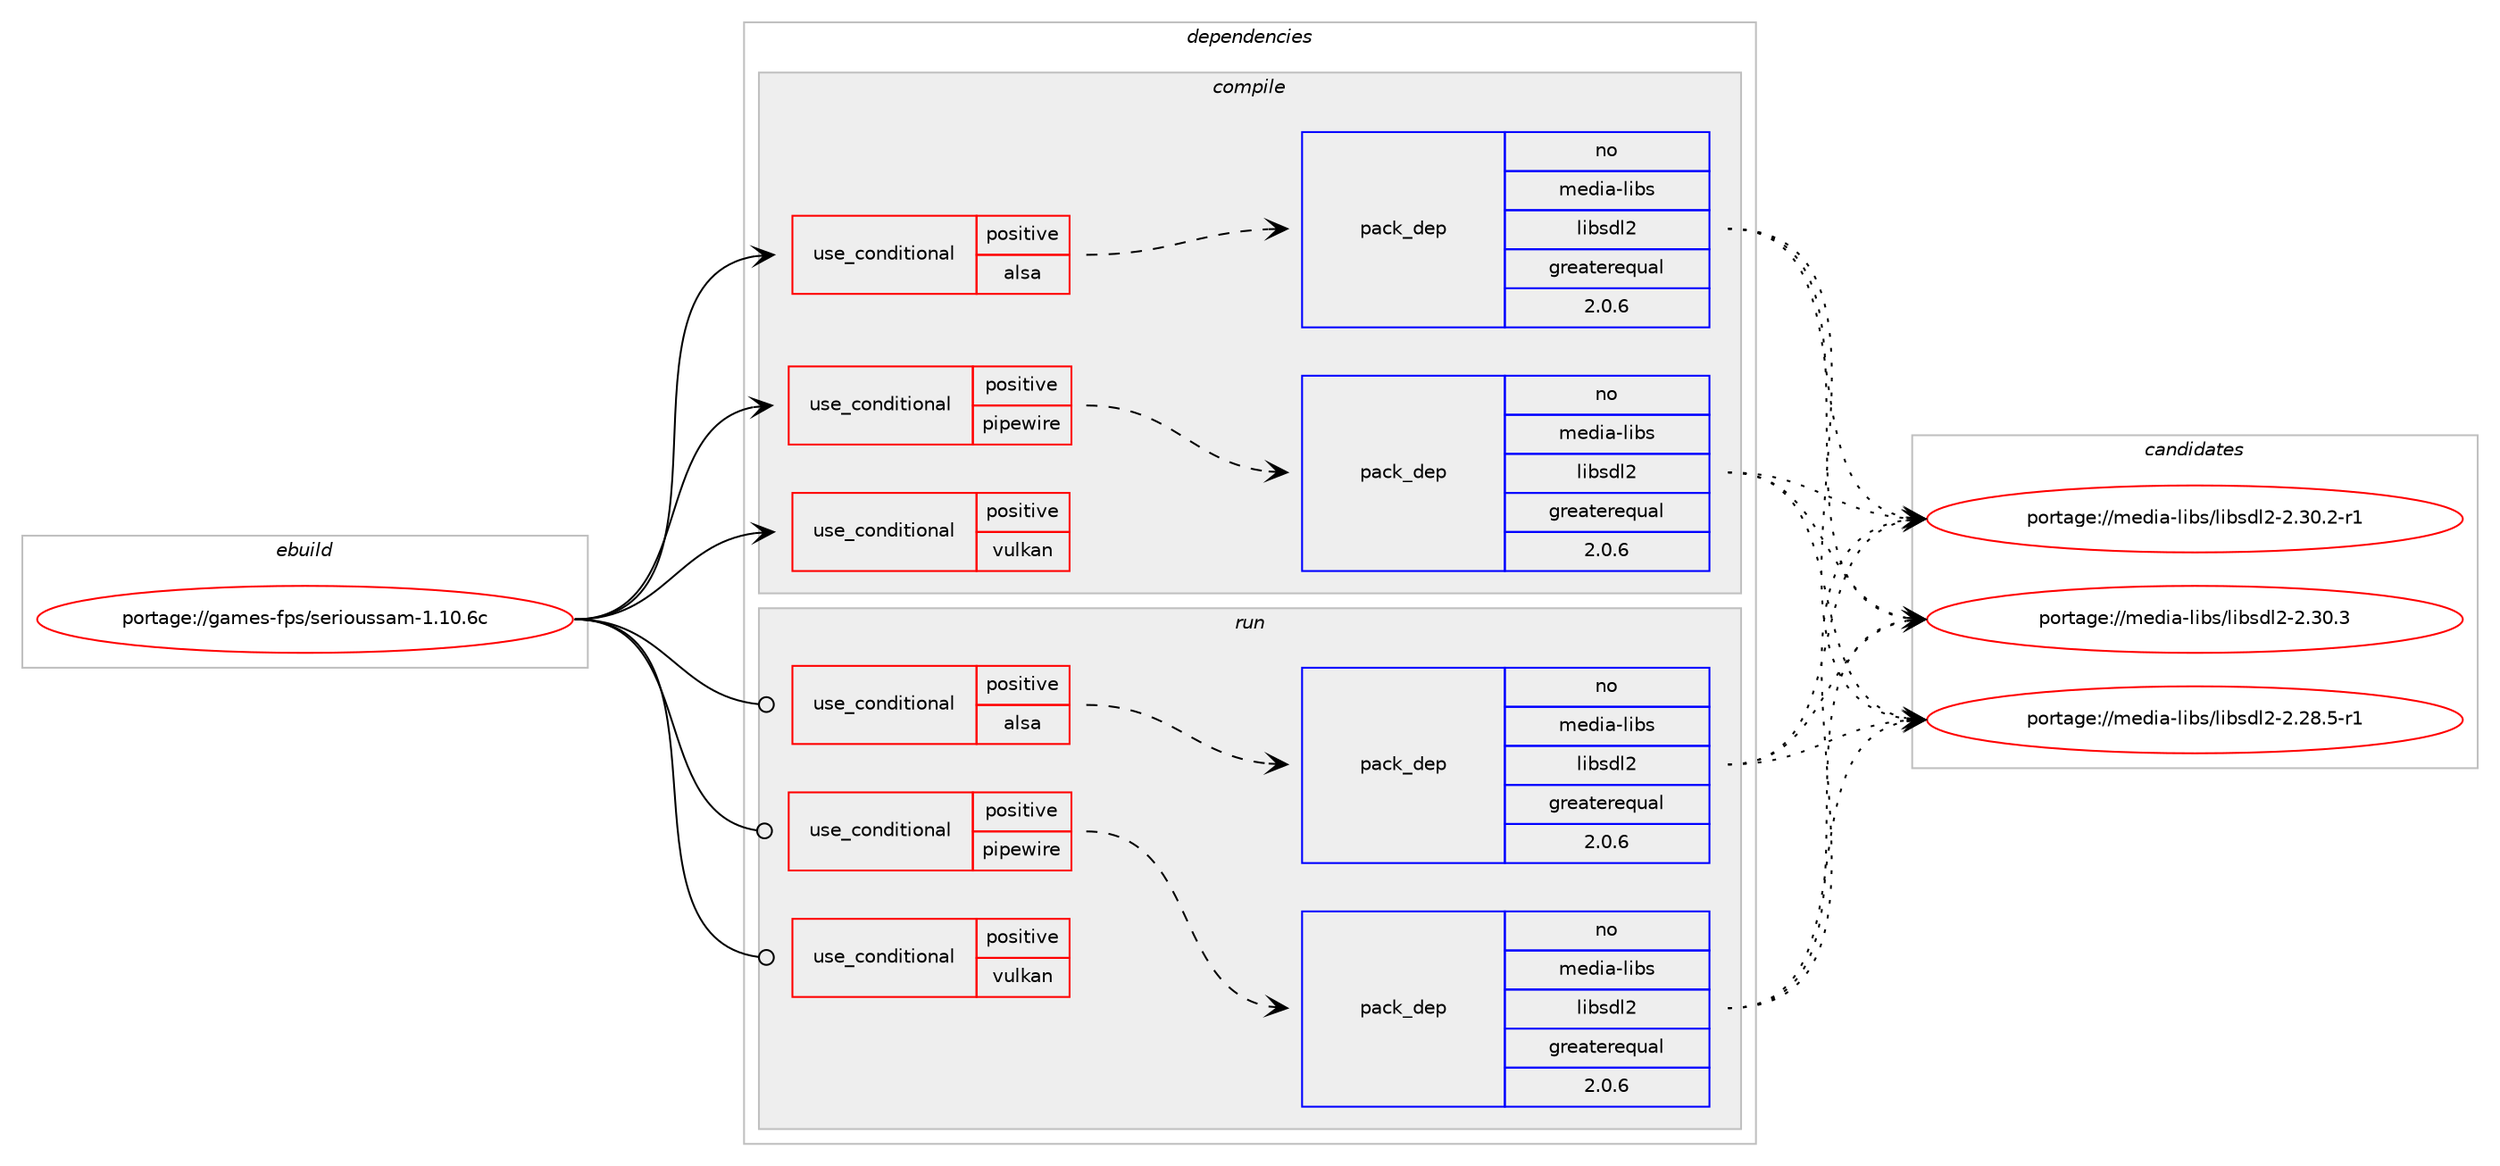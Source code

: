 digraph prolog {

# *************
# Graph options
# *************

newrank=true;
concentrate=true;
compound=true;
graph [rankdir=LR,fontname=Helvetica,fontsize=10,ranksep=1.5];#, ranksep=2.5, nodesep=0.2];
edge  [arrowhead=vee];
node  [fontname=Helvetica,fontsize=10];

# **********
# The ebuild
# **********

subgraph cluster_leftcol {
color=gray;
rank=same;
label=<<i>ebuild</i>>;
id [label="portage://games-fps/serioussam-1.10.6c", color=red, width=4, href="../games-fps/serioussam-1.10.6c.svg"];
}

# ****************
# The dependencies
# ****************

subgraph cluster_midcol {
color=gray;
label=<<i>dependencies</i>>;
subgraph cluster_compile {
fillcolor="#eeeeee";
style=filled;
label=<<i>compile</i>>;
subgraph cond62605 {
dependency115689 [label=<<TABLE BORDER="0" CELLBORDER="1" CELLSPACING="0" CELLPADDING="4"><TR><TD ROWSPAN="3" CELLPADDING="10">use_conditional</TD></TR><TR><TD>positive</TD></TR><TR><TD>alsa</TD></TR></TABLE>>, shape=none, color=red];
subgraph pack51601 {
dependency115690 [label=<<TABLE BORDER="0" CELLBORDER="1" CELLSPACING="0" CELLPADDING="4" WIDTH="220"><TR><TD ROWSPAN="6" CELLPADDING="30">pack_dep</TD></TR><TR><TD WIDTH="110">no</TD></TR><TR><TD>media-libs</TD></TR><TR><TD>libsdl2</TD></TR><TR><TD>greaterequal</TD></TR><TR><TD>2.0.6</TD></TR></TABLE>>, shape=none, color=blue];
}
dependency115689:e -> dependency115690:w [weight=20,style="dashed",arrowhead="vee"];
}
id:e -> dependency115689:w [weight=20,style="solid",arrowhead="vee"];
subgraph cond62606 {
dependency115691 [label=<<TABLE BORDER="0" CELLBORDER="1" CELLSPACING="0" CELLPADDING="4"><TR><TD ROWSPAN="3" CELLPADDING="10">use_conditional</TD></TR><TR><TD>positive</TD></TR><TR><TD>pipewire</TD></TR></TABLE>>, shape=none, color=red];
subgraph pack51602 {
dependency115692 [label=<<TABLE BORDER="0" CELLBORDER="1" CELLSPACING="0" CELLPADDING="4" WIDTH="220"><TR><TD ROWSPAN="6" CELLPADDING="30">pack_dep</TD></TR><TR><TD WIDTH="110">no</TD></TR><TR><TD>media-libs</TD></TR><TR><TD>libsdl2</TD></TR><TR><TD>greaterequal</TD></TR><TR><TD>2.0.6</TD></TR></TABLE>>, shape=none, color=blue];
}
dependency115691:e -> dependency115692:w [weight=20,style="dashed",arrowhead="vee"];
}
id:e -> dependency115691:w [weight=20,style="solid",arrowhead="vee"];
subgraph cond62607 {
dependency115693 [label=<<TABLE BORDER="0" CELLBORDER="1" CELLSPACING="0" CELLPADDING="4"><TR><TD ROWSPAN="3" CELLPADDING="10">use_conditional</TD></TR><TR><TD>positive</TD></TR><TR><TD>vulkan</TD></TR></TABLE>>, shape=none, color=red];
# *** BEGIN UNKNOWN DEPENDENCY TYPE (TODO) ***
# dependency115693 -> package_dependency(portage://games-fps/serioussam-1.10.6c,install,no,dev-util,vulkan-headers,none,[,,],[],[])
# *** END UNKNOWN DEPENDENCY TYPE (TODO) ***

# *** BEGIN UNKNOWN DEPENDENCY TYPE (TODO) ***
# dependency115693 -> package_dependency(portage://games-fps/serioussam-1.10.6c,install,no,media-libs,vulkan-loader,none,[,,],[],[])
# *** END UNKNOWN DEPENDENCY TYPE (TODO) ***

# *** BEGIN UNKNOWN DEPENDENCY TYPE (TODO) ***
# dependency115693 -> package_dependency(portage://games-fps/serioussam-1.10.6c,install,no,media-libs,libsdl2,none,[,,],[],[use(enable(video),none),use(enable(joystick),none),use(enable(opengl),none),use(enable(vulkan),none)])
# *** END UNKNOWN DEPENDENCY TYPE (TODO) ***

}
id:e -> dependency115693:w [weight=20,style="solid",arrowhead="vee"];
# *** BEGIN UNKNOWN DEPENDENCY TYPE (TODO) ***
# id -> package_dependency(portage://games-fps/serioussam-1.10.6c,install,no,games-fps,serioussam-tfe-data,none,[,,],[],[])
# *** END UNKNOWN DEPENDENCY TYPE (TODO) ***

# *** BEGIN UNKNOWN DEPENDENCY TYPE (TODO) ***
# id -> package_dependency(portage://games-fps/serioussam-1.10.6c,install,no,games-fps,serioussam-tse-data,none,[,,],[],[])
# *** END UNKNOWN DEPENDENCY TYPE (TODO) ***

# *** BEGIN UNKNOWN DEPENDENCY TYPE (TODO) ***
# id -> package_dependency(portage://games-fps/serioussam-1.10.6c,install,no,media-libs,libsdl2,none,[,,],[],[use(enable(video),none),use(enable(joystick),none),use(enable(opengl),none)])
# *** END UNKNOWN DEPENDENCY TYPE (TODO) ***

# *** BEGIN UNKNOWN DEPENDENCY TYPE (TODO) ***
# id -> package_dependency(portage://games-fps/serioussam-1.10.6c,install,no,media-libs,libvorbis,none,[,,],[],[])
# *** END UNKNOWN DEPENDENCY TYPE (TODO) ***

# *** BEGIN UNKNOWN DEPENDENCY TYPE (TODO) ***
# id -> package_dependency(portage://games-fps/serioussam-1.10.6c,install,no,sys-libs,zlib,none,[,,],[],[])
# *** END UNKNOWN DEPENDENCY TYPE (TODO) ***

}
subgraph cluster_compileandrun {
fillcolor="#eeeeee";
style=filled;
label=<<i>compile and run</i>>;
}
subgraph cluster_run {
fillcolor="#eeeeee";
style=filled;
label=<<i>run</i>>;
subgraph cond62608 {
dependency115694 [label=<<TABLE BORDER="0" CELLBORDER="1" CELLSPACING="0" CELLPADDING="4"><TR><TD ROWSPAN="3" CELLPADDING="10">use_conditional</TD></TR><TR><TD>positive</TD></TR><TR><TD>alsa</TD></TR></TABLE>>, shape=none, color=red];
subgraph pack51603 {
dependency115695 [label=<<TABLE BORDER="0" CELLBORDER="1" CELLSPACING="0" CELLPADDING="4" WIDTH="220"><TR><TD ROWSPAN="6" CELLPADDING="30">pack_dep</TD></TR><TR><TD WIDTH="110">no</TD></TR><TR><TD>media-libs</TD></TR><TR><TD>libsdl2</TD></TR><TR><TD>greaterequal</TD></TR><TR><TD>2.0.6</TD></TR></TABLE>>, shape=none, color=blue];
}
dependency115694:e -> dependency115695:w [weight=20,style="dashed",arrowhead="vee"];
}
id:e -> dependency115694:w [weight=20,style="solid",arrowhead="odot"];
subgraph cond62609 {
dependency115696 [label=<<TABLE BORDER="0" CELLBORDER="1" CELLSPACING="0" CELLPADDING="4"><TR><TD ROWSPAN="3" CELLPADDING="10">use_conditional</TD></TR><TR><TD>positive</TD></TR><TR><TD>pipewire</TD></TR></TABLE>>, shape=none, color=red];
subgraph pack51604 {
dependency115697 [label=<<TABLE BORDER="0" CELLBORDER="1" CELLSPACING="0" CELLPADDING="4" WIDTH="220"><TR><TD ROWSPAN="6" CELLPADDING="30">pack_dep</TD></TR><TR><TD WIDTH="110">no</TD></TR><TR><TD>media-libs</TD></TR><TR><TD>libsdl2</TD></TR><TR><TD>greaterequal</TD></TR><TR><TD>2.0.6</TD></TR></TABLE>>, shape=none, color=blue];
}
dependency115696:e -> dependency115697:w [weight=20,style="dashed",arrowhead="vee"];
}
id:e -> dependency115696:w [weight=20,style="solid",arrowhead="odot"];
subgraph cond62610 {
dependency115698 [label=<<TABLE BORDER="0" CELLBORDER="1" CELLSPACING="0" CELLPADDING="4"><TR><TD ROWSPAN="3" CELLPADDING="10">use_conditional</TD></TR><TR><TD>positive</TD></TR><TR><TD>vulkan</TD></TR></TABLE>>, shape=none, color=red];
# *** BEGIN UNKNOWN DEPENDENCY TYPE (TODO) ***
# dependency115698 -> package_dependency(portage://games-fps/serioussam-1.10.6c,run,no,dev-util,vulkan-headers,none,[,,],[],[])
# *** END UNKNOWN DEPENDENCY TYPE (TODO) ***

# *** BEGIN UNKNOWN DEPENDENCY TYPE (TODO) ***
# dependency115698 -> package_dependency(portage://games-fps/serioussam-1.10.6c,run,no,media-libs,vulkan-loader,none,[,,],[],[])
# *** END UNKNOWN DEPENDENCY TYPE (TODO) ***

# *** BEGIN UNKNOWN DEPENDENCY TYPE (TODO) ***
# dependency115698 -> package_dependency(portage://games-fps/serioussam-1.10.6c,run,no,media-libs,libsdl2,none,[,,],[],[use(enable(video),none),use(enable(joystick),none),use(enable(opengl),none),use(enable(vulkan),none)])
# *** END UNKNOWN DEPENDENCY TYPE (TODO) ***

}
id:e -> dependency115698:w [weight=20,style="solid",arrowhead="odot"];
# *** BEGIN UNKNOWN DEPENDENCY TYPE (TODO) ***
# id -> package_dependency(portage://games-fps/serioussam-1.10.6c,run,no,games-fps,serioussam-tfe-data,none,[,,],[],[])
# *** END UNKNOWN DEPENDENCY TYPE (TODO) ***

# *** BEGIN UNKNOWN DEPENDENCY TYPE (TODO) ***
# id -> package_dependency(portage://games-fps/serioussam-1.10.6c,run,no,games-fps,serioussam-tse-data,none,[,,],[],[])
# *** END UNKNOWN DEPENDENCY TYPE (TODO) ***

# *** BEGIN UNKNOWN DEPENDENCY TYPE (TODO) ***
# id -> package_dependency(portage://games-fps/serioussam-1.10.6c,run,no,media-libs,libsdl2,none,[,,],[],[use(enable(video),none),use(enable(joystick),none),use(enable(opengl),none)])
# *** END UNKNOWN DEPENDENCY TYPE (TODO) ***

# *** BEGIN UNKNOWN DEPENDENCY TYPE (TODO) ***
# id -> package_dependency(portage://games-fps/serioussam-1.10.6c,run,no,media-libs,libvorbis,none,[,,],[],[])
# *** END UNKNOWN DEPENDENCY TYPE (TODO) ***

# *** BEGIN UNKNOWN DEPENDENCY TYPE (TODO) ***
# id -> package_dependency(portage://games-fps/serioussam-1.10.6c,run,no,sys-libs,zlib,none,[,,],[],[])
# *** END UNKNOWN DEPENDENCY TYPE (TODO) ***

}
}

# **************
# The candidates
# **************

subgraph cluster_choices {
rank=same;
color=gray;
label=<<i>candidates</i>>;

subgraph choice51601 {
color=black;
nodesep=1;
choice109101100105974510810598115471081059811510010850455046505646534511449 [label="portage://media-libs/libsdl2-2.28.5-r1", color=red, width=4,href="../media-libs/libsdl2-2.28.5-r1.svg"];
choice109101100105974510810598115471081059811510010850455046514846504511449 [label="portage://media-libs/libsdl2-2.30.2-r1", color=red, width=4,href="../media-libs/libsdl2-2.30.2-r1.svg"];
choice10910110010597451081059811547108105981151001085045504651484651 [label="portage://media-libs/libsdl2-2.30.3", color=red, width=4,href="../media-libs/libsdl2-2.30.3.svg"];
dependency115690:e -> choice109101100105974510810598115471081059811510010850455046505646534511449:w [style=dotted,weight="100"];
dependency115690:e -> choice109101100105974510810598115471081059811510010850455046514846504511449:w [style=dotted,weight="100"];
dependency115690:e -> choice10910110010597451081059811547108105981151001085045504651484651:w [style=dotted,weight="100"];
}
subgraph choice51602 {
color=black;
nodesep=1;
choice109101100105974510810598115471081059811510010850455046505646534511449 [label="portage://media-libs/libsdl2-2.28.5-r1", color=red, width=4,href="../media-libs/libsdl2-2.28.5-r1.svg"];
choice109101100105974510810598115471081059811510010850455046514846504511449 [label="portage://media-libs/libsdl2-2.30.2-r1", color=red, width=4,href="../media-libs/libsdl2-2.30.2-r1.svg"];
choice10910110010597451081059811547108105981151001085045504651484651 [label="portage://media-libs/libsdl2-2.30.3", color=red, width=4,href="../media-libs/libsdl2-2.30.3.svg"];
dependency115692:e -> choice109101100105974510810598115471081059811510010850455046505646534511449:w [style=dotted,weight="100"];
dependency115692:e -> choice109101100105974510810598115471081059811510010850455046514846504511449:w [style=dotted,weight="100"];
dependency115692:e -> choice10910110010597451081059811547108105981151001085045504651484651:w [style=dotted,weight="100"];
}
subgraph choice51603 {
color=black;
nodesep=1;
choice109101100105974510810598115471081059811510010850455046505646534511449 [label="portage://media-libs/libsdl2-2.28.5-r1", color=red, width=4,href="../media-libs/libsdl2-2.28.5-r1.svg"];
choice109101100105974510810598115471081059811510010850455046514846504511449 [label="portage://media-libs/libsdl2-2.30.2-r1", color=red, width=4,href="../media-libs/libsdl2-2.30.2-r1.svg"];
choice10910110010597451081059811547108105981151001085045504651484651 [label="portage://media-libs/libsdl2-2.30.3", color=red, width=4,href="../media-libs/libsdl2-2.30.3.svg"];
dependency115695:e -> choice109101100105974510810598115471081059811510010850455046505646534511449:w [style=dotted,weight="100"];
dependency115695:e -> choice109101100105974510810598115471081059811510010850455046514846504511449:w [style=dotted,weight="100"];
dependency115695:e -> choice10910110010597451081059811547108105981151001085045504651484651:w [style=dotted,weight="100"];
}
subgraph choice51604 {
color=black;
nodesep=1;
choice109101100105974510810598115471081059811510010850455046505646534511449 [label="portage://media-libs/libsdl2-2.28.5-r1", color=red, width=4,href="../media-libs/libsdl2-2.28.5-r1.svg"];
choice109101100105974510810598115471081059811510010850455046514846504511449 [label="portage://media-libs/libsdl2-2.30.2-r1", color=red, width=4,href="../media-libs/libsdl2-2.30.2-r1.svg"];
choice10910110010597451081059811547108105981151001085045504651484651 [label="portage://media-libs/libsdl2-2.30.3", color=red, width=4,href="../media-libs/libsdl2-2.30.3.svg"];
dependency115697:e -> choice109101100105974510810598115471081059811510010850455046505646534511449:w [style=dotted,weight="100"];
dependency115697:e -> choice109101100105974510810598115471081059811510010850455046514846504511449:w [style=dotted,weight="100"];
dependency115697:e -> choice10910110010597451081059811547108105981151001085045504651484651:w [style=dotted,weight="100"];
}
}

}
